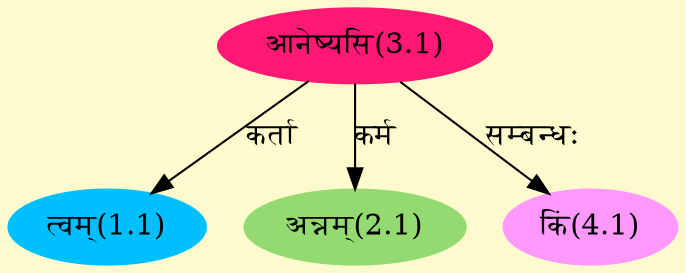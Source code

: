 digraph G{
rankdir=BT;
 compound=true;
 bgcolor="lemonchiffon1";
Node1_1 [style=filled, color="#00BFFF" label = "त्वम्(1.1)"]
Node3_1 [style=filled, color="#FF1975" label = "आनेष्यसि(3.1)"]
Node2_1 [style=filled, color="#93DB70" label = "अन्नम्(2.1)"]
Node [style=filled, color="" label = "()"]
Node4_1 [style=filled, color="#FF99FF" label = "किं(4.1)"]
/* Start of Relations section */

Node1_1 -> Node3_1 [  label="कर्ता"  dir="back" ]
Node2_1 -> Node3_1 [  label="कर्म"  dir="back" ]
Node4_1 -> Node3_1 [  label="सम्बन्धः"  dir="back" ]
}
